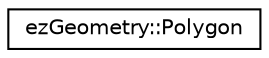 digraph "Graphical Class Hierarchy"
{
 // LATEX_PDF_SIZE
  edge [fontname="Helvetica",fontsize="10",labelfontname="Helvetica",labelfontsize="10"];
  node [fontname="Helvetica",fontsize="10",shape=record];
  rankdir="LR";
  Node0 [label="ezGeometry::Polygon",height=0.2,width=0.4,color="black", fillcolor="white", style="filled",URL="$d2/d66/structez_geometry_1_1_polygon.htm",tooltip="Each polygon has a face normal and a set of indices, which vertices it references."];
}
